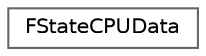 digraph "Graphical Class Hierarchy"
{
 // LATEX_PDF_SIZE
  bgcolor="transparent";
  edge [fontname=Helvetica,fontsize=10,labelfontname=Helvetica,labelfontsize=10];
  node [fontname=Helvetica,fontsize=10,shape=box,height=0.2,width=0.4];
  rankdir="LR";
  Node0 [id="Node000000",label="FStateCPUData",height=0.2,width=0.4,color="grey40", fillcolor="white", style="filled",URL="$struct_f_state_c_p_u_data.html",tooltip=" "];
}
